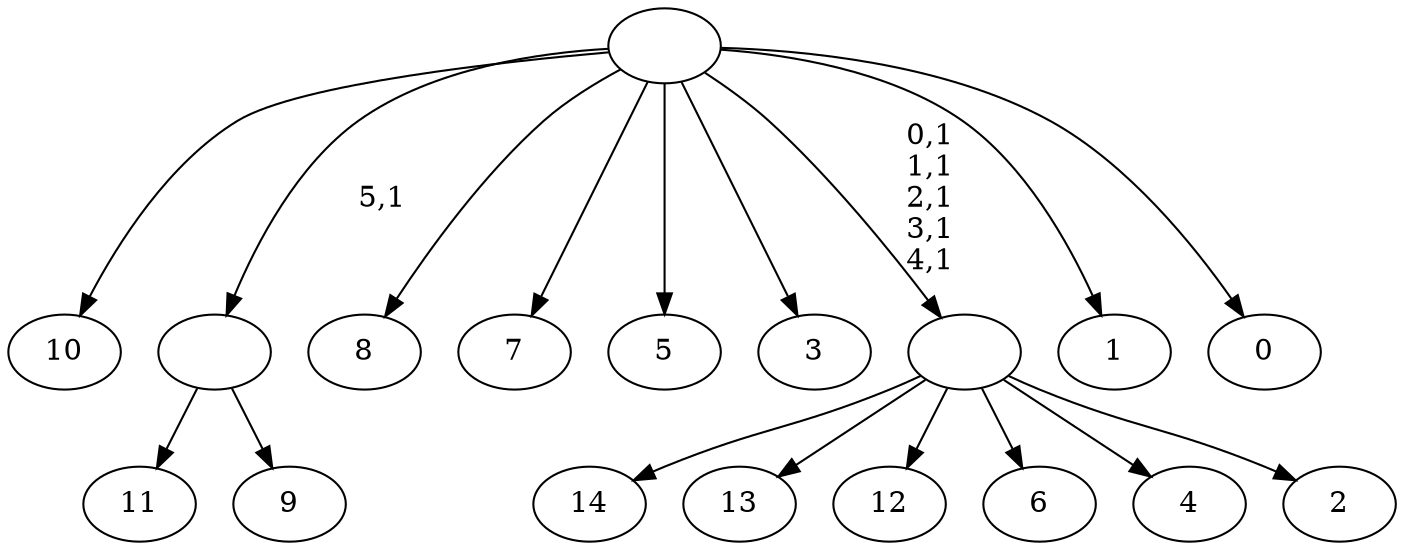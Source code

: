 digraph T {
	21 [label="14"]
	20 [label="13"]
	19 [label="12"]
	18 [label="11"]
	17 [label="10"]
	16 [label="9"]
	15 [label=""]
	14 [label="8"]
	13 [label="7"]
	12 [label="6"]
	11 [label="5"]
	10 [label="4"]
	9 [label="3"]
	8 [label="2"]
	7 [label=""]
	2 [label="1"]
	1 [label="0"]
	0 [label=""]
	15 -> 18 [label=""]
	15 -> 16 [label=""]
	7 -> 21 [label=""]
	7 -> 20 [label=""]
	7 -> 19 [label=""]
	7 -> 12 [label=""]
	7 -> 10 [label=""]
	7 -> 8 [label=""]
	0 -> 7 [label="0,1\n1,1\n2,1\n3,1\n4,1"]
	0 -> 17 [label=""]
	0 -> 15 [label="5,1"]
	0 -> 14 [label=""]
	0 -> 13 [label=""]
	0 -> 11 [label=""]
	0 -> 9 [label=""]
	0 -> 2 [label=""]
	0 -> 1 [label=""]
}
